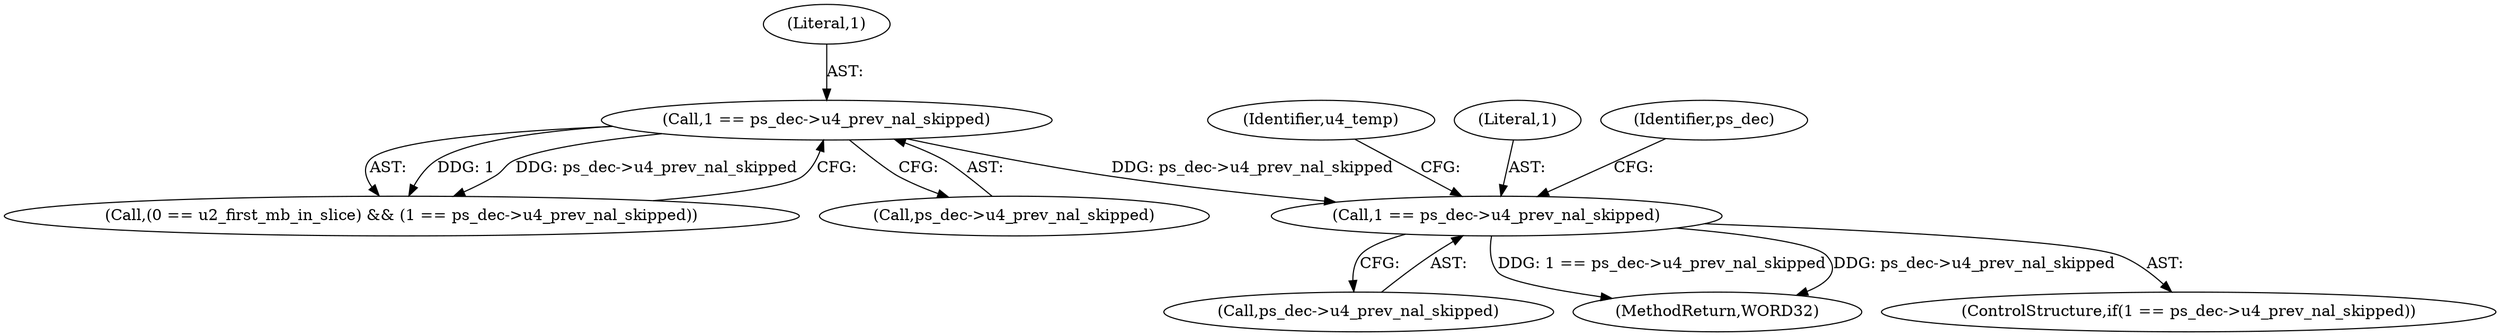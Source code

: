 digraph "0_Android_494561291a503840f385fbcd11d9bc5f4dc502b8_2@pointer" {
"1000401" [label="(Call,1 == ps_dec->u4_prev_nal_skipped)"];
"1000374" [label="(Call,1 == ps_dec->u4_prev_nal_skipped)"];
"1000401" [label="(Call,1 == ps_dec->u4_prev_nal_skipped)"];
"1000415" [label="(Identifier,u4_temp)"];
"1000402" [label="(Literal,1)"];
"1000370" [label="(Call,(0 == u2_first_mb_in_slice) && (1 == ps_dec->u4_prev_nal_skipped))"];
"1000403" [label="(Call,ps_dec->u4_prev_nal_skipped)"];
"1000374" [label="(Call,1 == ps_dec->u4_prev_nal_skipped)"];
"1000409" [label="(Identifier,ps_dec)"];
"1000375" [label="(Literal,1)"];
"1002544" [label="(MethodReturn,WORD32)"];
"1000400" [label="(ControlStructure,if(1 == ps_dec->u4_prev_nal_skipped))"];
"1000376" [label="(Call,ps_dec->u4_prev_nal_skipped)"];
"1000401" -> "1000400"  [label="AST: "];
"1000401" -> "1000403"  [label="CFG: "];
"1000402" -> "1000401"  [label="AST: "];
"1000403" -> "1000401"  [label="AST: "];
"1000409" -> "1000401"  [label="CFG: "];
"1000415" -> "1000401"  [label="CFG: "];
"1000401" -> "1002544"  [label="DDG: 1 == ps_dec->u4_prev_nal_skipped"];
"1000401" -> "1002544"  [label="DDG: ps_dec->u4_prev_nal_skipped"];
"1000374" -> "1000401"  [label="DDG: ps_dec->u4_prev_nal_skipped"];
"1000374" -> "1000370"  [label="AST: "];
"1000374" -> "1000376"  [label="CFG: "];
"1000375" -> "1000374"  [label="AST: "];
"1000376" -> "1000374"  [label="AST: "];
"1000370" -> "1000374"  [label="CFG: "];
"1000374" -> "1000370"  [label="DDG: 1"];
"1000374" -> "1000370"  [label="DDG: ps_dec->u4_prev_nal_skipped"];
}
